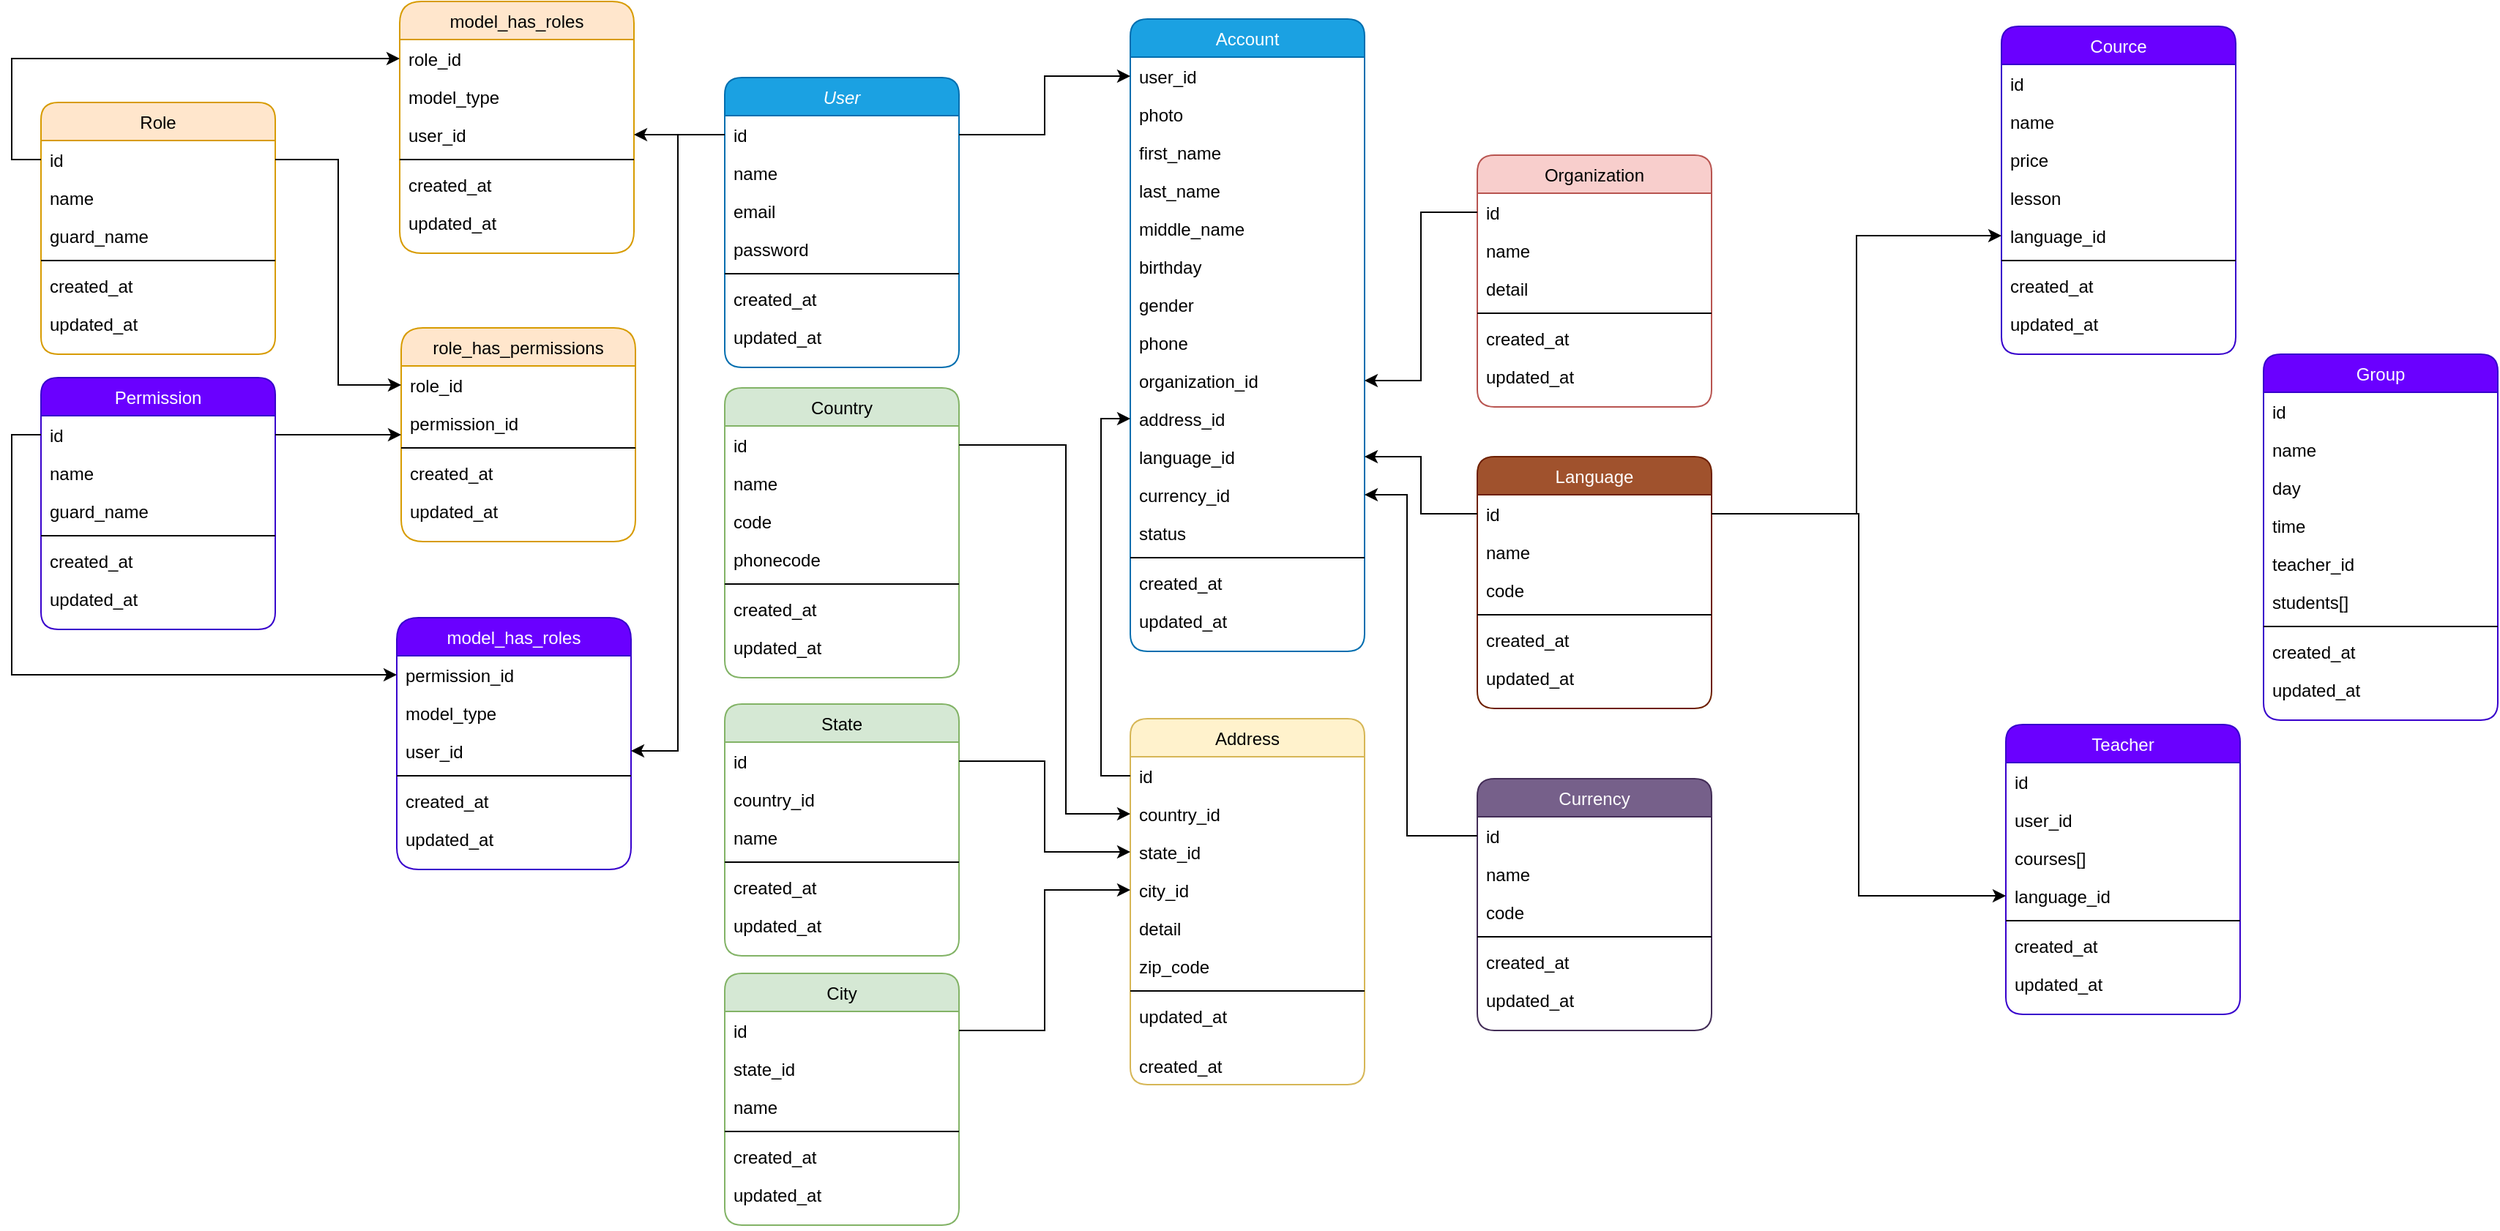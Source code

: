 <mxfile version="24.7.2" type="github">
  <diagram id="C5RBs43oDa-KdzZeNtuy" name="Page-1">
    <mxGraphModel dx="2362" dy="810" grid="0" gridSize="10" guides="1" tooltips="1" connect="1" arrows="1" fold="1" page="0" pageScale="1" pageWidth="827" pageHeight="1169" math="0" shadow="0">
      <root>
        <mxCell id="WIyWlLk6GJQsqaUBKTNV-0" />
        <mxCell id="WIyWlLk6GJQsqaUBKTNV-1" parent="WIyWlLk6GJQsqaUBKTNV-0" />
        <mxCell id="zkfFHV4jXpPFQw0GAbJ--0" value="User" style="swimlane;fontStyle=2;align=center;verticalAlign=top;childLayout=stackLayout;horizontal=1;startSize=26;horizontalStack=0;resizeParent=1;resizeLast=0;collapsible=1;marginBottom=0;rounded=1;shadow=0;strokeWidth=1;fillColor=#1ba1e2;strokeColor=#006EAF;fontColor=#ffffff;" parent="WIyWlLk6GJQsqaUBKTNV-1" vertex="1">
          <mxGeometry x="-58" y="68" width="160" height="198" as="geometry">
            <mxRectangle x="230" y="140" width="160" height="26" as="alternateBounds" />
          </mxGeometry>
        </mxCell>
        <mxCell id="zkfFHV4jXpPFQw0GAbJ--1" value="id" style="text;align=left;verticalAlign=top;spacingLeft=4;spacingRight=4;overflow=hidden;rotatable=0;points=[[0,0.5],[1,0.5]];portConstraint=eastwest;" parent="zkfFHV4jXpPFQw0GAbJ--0" vertex="1">
          <mxGeometry y="26" width="160" height="26" as="geometry" />
        </mxCell>
        <mxCell id="_w4fHkP3av8SXixH83vg-1" value="name" style="text;align=left;verticalAlign=top;spacingLeft=4;spacingRight=4;overflow=hidden;rotatable=0;points=[[0,0.5],[1,0.5]];portConstraint=eastwest;" parent="zkfFHV4jXpPFQw0GAbJ--0" vertex="1">
          <mxGeometry y="52" width="160" height="26" as="geometry" />
        </mxCell>
        <mxCell id="zkfFHV4jXpPFQw0GAbJ--3" value="email" style="text;align=left;verticalAlign=top;spacingLeft=4;spacingRight=4;overflow=hidden;rotatable=0;points=[[0,0.5],[1,0.5]];portConstraint=eastwest;rounded=0;shadow=0;html=0;" parent="zkfFHV4jXpPFQw0GAbJ--0" vertex="1">
          <mxGeometry y="78" width="160" height="26" as="geometry" />
        </mxCell>
        <mxCell id="zkfFHV4jXpPFQw0GAbJ--2" value="password" style="text;align=left;verticalAlign=top;spacingLeft=4;spacingRight=4;overflow=hidden;rotatable=0;points=[[0,0.5],[1,0.5]];portConstraint=eastwest;rounded=0;shadow=0;html=0;" parent="zkfFHV4jXpPFQw0GAbJ--0" vertex="1">
          <mxGeometry y="104" width="160" height="26" as="geometry" />
        </mxCell>
        <mxCell id="zkfFHV4jXpPFQw0GAbJ--4" value="" style="line;html=1;strokeWidth=1;align=left;verticalAlign=middle;spacingTop=-1;spacingLeft=3;spacingRight=3;rotatable=0;labelPosition=right;points=[];portConstraint=eastwest;" parent="zkfFHV4jXpPFQw0GAbJ--0" vertex="1">
          <mxGeometry y="130" width="160" height="8" as="geometry" />
        </mxCell>
        <mxCell id="zkfFHV4jXpPFQw0GAbJ--5" value="created_at" style="text;align=left;verticalAlign=top;spacingLeft=4;spacingRight=4;overflow=hidden;rotatable=0;points=[[0,0.5],[1,0.5]];portConstraint=eastwest;" parent="zkfFHV4jXpPFQw0GAbJ--0" vertex="1">
          <mxGeometry y="138" width="160" height="26" as="geometry" />
        </mxCell>
        <mxCell id="_w4fHkP3av8SXixH83vg-0" value="updated_at" style="text;align=left;verticalAlign=top;spacingLeft=4;spacingRight=4;overflow=hidden;rotatable=0;points=[[0,0.5],[1,0.5]];portConstraint=eastwest;" parent="zkfFHV4jXpPFQw0GAbJ--0" vertex="1">
          <mxGeometry y="164" width="160" height="28" as="geometry" />
        </mxCell>
        <mxCell id="zkfFHV4jXpPFQw0GAbJ--6" value="Account" style="swimlane;fontStyle=0;align=center;verticalAlign=top;childLayout=stackLayout;horizontal=1;startSize=26;horizontalStack=0;resizeParent=1;resizeLast=0;collapsible=1;marginBottom=0;rounded=1;shadow=0;strokeWidth=1;glass=0;swimlaneLine=1;fillColor=#1ba1e2;strokeColor=#006EAF;fontColor=#ffffff;" parent="WIyWlLk6GJQsqaUBKTNV-1" vertex="1">
          <mxGeometry x="219" y="28" width="160" height="432" as="geometry">
            <mxRectangle x="130" y="380" width="160" height="26" as="alternateBounds" />
          </mxGeometry>
        </mxCell>
        <mxCell id="zkfFHV4jXpPFQw0GAbJ--7" value="user_id" style="text;align=left;verticalAlign=top;spacingLeft=4;spacingRight=4;overflow=hidden;rotatable=0;points=[[0,0.5],[1,0.5]];portConstraint=eastwest;" parent="zkfFHV4jXpPFQw0GAbJ--6" vertex="1">
          <mxGeometry y="26" width="160" height="26" as="geometry" />
        </mxCell>
        <mxCell id="_w4fHkP3av8SXixH83vg-8" value="photo" style="text;align=left;verticalAlign=top;spacingLeft=4;spacingRight=4;overflow=hidden;rotatable=0;points=[[0,0.5],[1,0.5]];portConstraint=eastwest;" parent="zkfFHV4jXpPFQw0GAbJ--6" vertex="1">
          <mxGeometry y="52" width="160" height="26" as="geometry" />
        </mxCell>
        <mxCell id="_w4fHkP3av8SXixH83vg-2" value="first_name" style="text;align=left;verticalAlign=top;spacingLeft=4;spacingRight=4;overflow=hidden;rotatable=0;points=[[0,0.5],[1,0.5]];portConstraint=eastwest;" parent="zkfFHV4jXpPFQw0GAbJ--6" vertex="1">
          <mxGeometry y="78" width="160" height="26" as="geometry" />
        </mxCell>
        <mxCell id="_w4fHkP3av8SXixH83vg-3" value="last_name" style="text;align=left;verticalAlign=top;spacingLeft=4;spacingRight=4;overflow=hidden;rotatable=0;points=[[0,0.5],[1,0.5]];portConstraint=eastwest;" parent="zkfFHV4jXpPFQw0GAbJ--6" vertex="1">
          <mxGeometry y="104" width="160" height="26" as="geometry" />
        </mxCell>
        <mxCell id="zkfFHV4jXpPFQw0GAbJ--8" value="middle_name" style="text;align=left;verticalAlign=top;spacingLeft=4;spacingRight=4;overflow=hidden;rotatable=0;points=[[0,0.5],[1,0.5]];portConstraint=eastwest;rounded=0;shadow=0;html=0;" parent="zkfFHV4jXpPFQw0GAbJ--6" vertex="1">
          <mxGeometry y="130" width="160" height="26" as="geometry" />
        </mxCell>
        <mxCell id="_w4fHkP3av8SXixH83vg-6" value="birthday" style="text;align=left;verticalAlign=top;spacingLeft=4;spacingRight=4;overflow=hidden;rotatable=0;points=[[0,0.5],[1,0.5]];portConstraint=eastwest;" parent="zkfFHV4jXpPFQw0GAbJ--6" vertex="1">
          <mxGeometry y="156" width="160" height="26" as="geometry" />
        </mxCell>
        <mxCell id="zkfFHV4jXpPFQw0GAbJ--11" value="gender" style="text;align=left;verticalAlign=top;spacingLeft=4;spacingRight=4;overflow=hidden;rotatable=0;points=[[0,0.5],[1,0.5]];portConstraint=eastwest;" parent="zkfFHV4jXpPFQw0GAbJ--6" vertex="1">
          <mxGeometry y="182" width="160" height="26" as="geometry" />
        </mxCell>
        <mxCell id="_w4fHkP3av8SXixH83vg-7" value="phone" style="text;align=left;verticalAlign=top;spacingLeft=4;spacingRight=4;overflow=hidden;rotatable=0;points=[[0,0.5],[1,0.5]];portConstraint=eastwest;" parent="zkfFHV4jXpPFQw0GAbJ--6" vertex="1">
          <mxGeometry y="208" width="160" height="26" as="geometry" />
        </mxCell>
        <mxCell id="_w4fHkP3av8SXixH83vg-12" value="organization_id" style="text;align=left;verticalAlign=top;spacingLeft=4;spacingRight=4;overflow=hidden;rotatable=0;points=[[0,0.5],[1,0.5]];portConstraint=eastwest;" parent="zkfFHV4jXpPFQw0GAbJ--6" vertex="1">
          <mxGeometry y="234" width="160" height="26" as="geometry" />
        </mxCell>
        <mxCell id="_w4fHkP3av8SXixH83vg-15" value="address_id" style="text;align=left;verticalAlign=top;spacingLeft=4;spacingRight=4;overflow=hidden;rotatable=0;points=[[0,0.5],[1,0.5]];portConstraint=eastwest;" parent="zkfFHV4jXpPFQw0GAbJ--6" vertex="1">
          <mxGeometry y="260" width="160" height="26" as="geometry" />
        </mxCell>
        <mxCell id="_w4fHkP3av8SXixH83vg-102" value="language_id" style="text;align=left;verticalAlign=top;spacingLeft=4;spacingRight=4;overflow=hidden;rotatable=0;points=[[0,0.5],[1,0.5]];portConstraint=eastwest;" parent="zkfFHV4jXpPFQw0GAbJ--6" vertex="1">
          <mxGeometry y="286" width="160" height="26" as="geometry" />
        </mxCell>
        <mxCell id="_w4fHkP3av8SXixH83vg-103" value="currency_id" style="text;align=left;verticalAlign=top;spacingLeft=4;spacingRight=4;overflow=hidden;rotatable=0;points=[[0,0.5],[1,0.5]];portConstraint=eastwest;" parent="zkfFHV4jXpPFQw0GAbJ--6" vertex="1">
          <mxGeometry y="312" width="160" height="26" as="geometry" />
        </mxCell>
        <mxCell id="_w4fHkP3av8SXixH83vg-114" value="status" style="text;align=left;verticalAlign=top;spacingLeft=4;spacingRight=4;overflow=hidden;rotatable=0;points=[[0,0.5],[1,0.5]];portConstraint=eastwest;" parent="zkfFHV4jXpPFQw0GAbJ--6" vertex="1">
          <mxGeometry y="338" width="160" height="26" as="geometry" />
        </mxCell>
        <mxCell id="zkfFHV4jXpPFQw0GAbJ--9" value="" style="line;html=1;strokeWidth=1;align=left;verticalAlign=middle;spacingTop=-1;spacingLeft=3;spacingRight=3;rotatable=0;labelPosition=right;points=[];portConstraint=eastwest;" parent="zkfFHV4jXpPFQw0GAbJ--6" vertex="1">
          <mxGeometry y="364" width="160" height="8" as="geometry" />
        </mxCell>
        <mxCell id="_w4fHkP3av8SXixH83vg-4" value="created_at" style="text;align=left;verticalAlign=top;spacingLeft=4;spacingRight=4;overflow=hidden;rotatable=0;points=[[0,0.5],[1,0.5]];portConstraint=eastwest;" parent="zkfFHV4jXpPFQw0GAbJ--6" vertex="1">
          <mxGeometry y="372" width="160" height="26" as="geometry" />
        </mxCell>
        <mxCell id="_w4fHkP3av8SXixH83vg-5" value="updated_at" style="text;align=left;verticalAlign=top;spacingLeft=4;spacingRight=4;overflow=hidden;rotatable=0;points=[[0,0.5],[1,0.5]];portConstraint=eastwest;" parent="zkfFHV4jXpPFQw0GAbJ--6" vertex="1">
          <mxGeometry y="398" width="160" height="34" as="geometry" />
        </mxCell>
        <mxCell id="zkfFHV4jXpPFQw0GAbJ--13" value="Organization" style="swimlane;fontStyle=0;align=center;verticalAlign=top;childLayout=stackLayout;horizontal=1;startSize=26;horizontalStack=0;resizeParent=1;resizeLast=0;collapsible=1;marginBottom=0;rounded=1;shadow=0;strokeWidth=1;fillColor=#f8cecc;strokeColor=#b85450;" parent="WIyWlLk6GJQsqaUBKTNV-1" vertex="1">
          <mxGeometry x="456" y="121" width="160" height="172" as="geometry">
            <mxRectangle x="340" y="380" width="170" height="26" as="alternateBounds" />
          </mxGeometry>
        </mxCell>
        <mxCell id="zkfFHV4jXpPFQw0GAbJ--14" value="id" style="text;align=left;verticalAlign=top;spacingLeft=4;spacingRight=4;overflow=hidden;rotatable=0;points=[[0,0.5],[1,0.5]];portConstraint=eastwest;" parent="zkfFHV4jXpPFQw0GAbJ--13" vertex="1">
          <mxGeometry y="26" width="160" height="26" as="geometry" />
        </mxCell>
        <mxCell id="_w4fHkP3av8SXixH83vg-11" value="name" style="text;align=left;verticalAlign=top;spacingLeft=4;spacingRight=4;overflow=hidden;rotatable=0;points=[[0,0.5],[1,0.5]];portConstraint=eastwest;" parent="zkfFHV4jXpPFQw0GAbJ--13" vertex="1">
          <mxGeometry y="52" width="160" height="26" as="geometry" />
        </mxCell>
        <mxCell id="_w4fHkP3av8SXixH83vg-14" value="detail" style="text;align=left;verticalAlign=top;spacingLeft=4;spacingRight=4;overflow=hidden;rotatable=0;points=[[0,0.5],[1,0.5]];portConstraint=eastwest;" parent="zkfFHV4jXpPFQw0GAbJ--13" vertex="1">
          <mxGeometry y="78" width="160" height="26" as="geometry" />
        </mxCell>
        <mxCell id="zkfFHV4jXpPFQw0GAbJ--15" value="" style="line;html=1;strokeWidth=1;align=left;verticalAlign=middle;spacingTop=-1;spacingLeft=3;spacingRight=3;rotatable=0;labelPosition=right;points=[];portConstraint=eastwest;" parent="zkfFHV4jXpPFQw0GAbJ--13" vertex="1">
          <mxGeometry y="104" width="160" height="8" as="geometry" />
        </mxCell>
        <mxCell id="_w4fHkP3av8SXixH83vg-10" value="created_at" style="text;align=left;verticalAlign=top;spacingLeft=4;spacingRight=4;overflow=hidden;rotatable=0;points=[[0,0.5],[1,0.5]];portConstraint=eastwest;" parent="zkfFHV4jXpPFQw0GAbJ--13" vertex="1">
          <mxGeometry y="112" width="160" height="26" as="geometry" />
        </mxCell>
        <mxCell id="_w4fHkP3av8SXixH83vg-9" value="updated_at" style="text;align=left;verticalAlign=top;spacingLeft=4;spacingRight=4;overflow=hidden;rotatable=0;points=[[0,0.5],[1,0.5]];portConstraint=eastwest;" parent="zkfFHV4jXpPFQw0GAbJ--13" vertex="1">
          <mxGeometry y="138" width="160" height="34" as="geometry" />
        </mxCell>
        <mxCell id="zkfFHV4jXpPFQw0GAbJ--17" value="Address" style="swimlane;fontStyle=0;align=center;verticalAlign=top;childLayout=stackLayout;horizontal=1;startSize=26;horizontalStack=0;resizeParent=1;resizeLast=0;collapsible=1;marginBottom=0;rounded=1;shadow=0;strokeWidth=1;fillColor=#fff2cc;strokeColor=#d6b656;gradientColor=none;swimlaneFillColor=none;" parent="WIyWlLk6GJQsqaUBKTNV-1" vertex="1">
          <mxGeometry x="219" y="506" width="160" height="250" as="geometry">
            <mxRectangle x="550" y="140" width="160" height="26" as="alternateBounds" />
          </mxGeometry>
        </mxCell>
        <mxCell id="zkfFHV4jXpPFQw0GAbJ--22" value="id" style="text;align=left;verticalAlign=top;spacingLeft=4;spacingRight=4;overflow=hidden;rotatable=0;points=[[0,0.5],[1,0.5]];portConstraint=eastwest;rounded=0;shadow=0;html=0;" parent="zkfFHV4jXpPFQw0GAbJ--17" vertex="1">
          <mxGeometry y="26" width="160" height="26" as="geometry" />
        </mxCell>
        <mxCell id="zkfFHV4jXpPFQw0GAbJ--20" value="country_id" style="text;align=left;verticalAlign=top;spacingLeft=4;spacingRight=4;overflow=hidden;rotatable=0;points=[[0,0.5],[1,0.5]];portConstraint=eastwest;rounded=0;shadow=0;html=0;" parent="zkfFHV4jXpPFQw0GAbJ--17" vertex="1">
          <mxGeometry y="52" width="160" height="26" as="geometry" />
        </mxCell>
        <mxCell id="zkfFHV4jXpPFQw0GAbJ--18" value="state_id" style="text;align=left;verticalAlign=top;spacingLeft=4;spacingRight=4;overflow=hidden;rotatable=0;points=[[0,0.5],[1,0.5]];portConstraint=eastwest;" parent="zkfFHV4jXpPFQw0GAbJ--17" vertex="1">
          <mxGeometry y="78" width="160" height="26" as="geometry" />
        </mxCell>
        <mxCell id="zkfFHV4jXpPFQw0GAbJ--19" value="city_id" style="text;align=left;verticalAlign=top;spacingLeft=4;spacingRight=4;overflow=hidden;rotatable=0;points=[[0,0.5],[1,0.5]];portConstraint=eastwest;rounded=0;shadow=0;html=0;" parent="zkfFHV4jXpPFQw0GAbJ--17" vertex="1">
          <mxGeometry y="104" width="160" height="26" as="geometry" />
        </mxCell>
        <mxCell id="zkfFHV4jXpPFQw0GAbJ--21" value="detail" style="text;align=left;verticalAlign=top;spacingLeft=4;spacingRight=4;overflow=hidden;rotatable=0;points=[[0,0.5],[1,0.5]];portConstraint=eastwest;rounded=0;shadow=0;html=0;" parent="zkfFHV4jXpPFQw0GAbJ--17" vertex="1">
          <mxGeometry y="130" width="160" height="26" as="geometry" />
        </mxCell>
        <mxCell id="_w4fHkP3av8SXixH83vg-94" value="zip_code" style="text;align=left;verticalAlign=top;spacingLeft=4;spacingRight=4;overflow=hidden;rotatable=0;points=[[0,0.5],[1,0.5]];portConstraint=eastwest;rounded=0;shadow=0;html=0;" parent="zkfFHV4jXpPFQw0GAbJ--17" vertex="1">
          <mxGeometry y="156" width="160" height="26" as="geometry" />
        </mxCell>
        <mxCell id="zkfFHV4jXpPFQw0GAbJ--23" value="" style="line;html=1;strokeWidth=1;align=left;verticalAlign=middle;spacingTop=-1;spacingLeft=3;spacingRight=3;rotatable=0;labelPosition=right;points=[];portConstraint=eastwest;" parent="zkfFHV4jXpPFQw0GAbJ--17" vertex="1">
          <mxGeometry y="182" width="160" height="8" as="geometry" />
        </mxCell>
        <mxCell id="_w4fHkP3av8SXixH83vg-43" value="updated_at" style="text;align=left;verticalAlign=top;spacingLeft=4;spacingRight=4;overflow=hidden;rotatable=0;points=[[0,0.5],[1,0.5]];portConstraint=eastwest;" parent="zkfFHV4jXpPFQw0GAbJ--17" vertex="1">
          <mxGeometry y="190" width="160" height="34" as="geometry" />
        </mxCell>
        <mxCell id="_w4fHkP3av8SXixH83vg-44" value="created_at" style="text;align=left;verticalAlign=top;spacingLeft=4;spacingRight=4;overflow=hidden;rotatable=0;points=[[0,0.5],[1,0.5]];portConstraint=eastwest;" parent="zkfFHV4jXpPFQw0GAbJ--17" vertex="1">
          <mxGeometry y="224" width="160" height="26" as="geometry" />
        </mxCell>
        <mxCell id="_w4fHkP3av8SXixH83vg-16" style="edgeStyle=orthogonalEdgeStyle;rounded=0;orthogonalLoop=1;jettySize=auto;html=1;exitX=1;exitY=0.5;exitDx=0;exitDy=0;entryX=0;entryY=0.5;entryDx=0;entryDy=0;" parent="WIyWlLk6GJQsqaUBKTNV-1" source="zkfFHV4jXpPFQw0GAbJ--1" target="zkfFHV4jXpPFQw0GAbJ--7" edge="1">
          <mxGeometry relative="1" as="geometry" />
        </mxCell>
        <mxCell id="_w4fHkP3av8SXixH83vg-17" value="Country" style="swimlane;fontStyle=0;align=center;verticalAlign=top;childLayout=stackLayout;horizontal=1;startSize=26;horizontalStack=0;resizeParent=1;resizeLast=0;collapsible=1;marginBottom=0;rounded=1;shadow=0;strokeWidth=1;fillColor=#d5e8d4;strokeColor=#82b366;" parent="WIyWlLk6GJQsqaUBKTNV-1" vertex="1">
          <mxGeometry x="-58" y="280" width="160" height="198" as="geometry">
            <mxRectangle x="550" y="140" width="160" height="26" as="alternateBounds" />
          </mxGeometry>
        </mxCell>
        <mxCell id="_w4fHkP3av8SXixH83vg-18" value="id" style="text;align=left;verticalAlign=top;spacingLeft=4;spacingRight=4;overflow=hidden;rotatable=0;points=[[0,0.5],[1,0.5]];portConstraint=eastwest;rounded=0;shadow=0;html=0;" parent="_w4fHkP3av8SXixH83vg-17" vertex="1">
          <mxGeometry y="26" width="160" height="26" as="geometry" />
        </mxCell>
        <mxCell id="_w4fHkP3av8SXixH83vg-19" value="name" style="text;align=left;verticalAlign=top;spacingLeft=4;spacingRight=4;overflow=hidden;rotatable=0;points=[[0,0.5],[1,0.5]];portConstraint=eastwest;rounded=0;shadow=0;html=0;" parent="_w4fHkP3av8SXixH83vg-17" vertex="1">
          <mxGeometry y="52" width="160" height="26" as="geometry" />
        </mxCell>
        <mxCell id="_w4fHkP3av8SXixH83vg-20" value="code" style="text;align=left;verticalAlign=top;spacingLeft=4;spacingRight=4;overflow=hidden;rotatable=0;points=[[0,0.5],[1,0.5]];portConstraint=eastwest;" parent="_w4fHkP3av8SXixH83vg-17" vertex="1">
          <mxGeometry y="78" width="160" height="26" as="geometry" />
        </mxCell>
        <mxCell id="_w4fHkP3av8SXixH83vg-21" value="phonecode" style="text;align=left;verticalAlign=top;spacingLeft=4;spacingRight=4;overflow=hidden;rotatable=0;points=[[0,0.5],[1,0.5]];portConstraint=eastwest;rounded=0;shadow=0;html=0;" parent="_w4fHkP3av8SXixH83vg-17" vertex="1">
          <mxGeometry y="104" width="160" height="26" as="geometry" />
        </mxCell>
        <mxCell id="_w4fHkP3av8SXixH83vg-23" value="" style="line;html=1;strokeWidth=1;align=left;verticalAlign=middle;spacingTop=-1;spacingLeft=3;spacingRight=3;rotatable=0;labelPosition=right;points=[];portConstraint=eastwest;" parent="_w4fHkP3av8SXixH83vg-17" vertex="1">
          <mxGeometry y="130" width="160" height="8" as="geometry" />
        </mxCell>
        <mxCell id="_w4fHkP3av8SXixH83vg-26" value="created_at" style="text;align=left;verticalAlign=top;spacingLeft=4;spacingRight=4;overflow=hidden;rotatable=0;points=[[0,0.5],[1,0.5]];portConstraint=eastwest;" parent="_w4fHkP3av8SXixH83vg-17" vertex="1">
          <mxGeometry y="138" width="160" height="26" as="geometry" />
        </mxCell>
        <mxCell id="_w4fHkP3av8SXixH83vg-27" value="updated_at" style="text;align=left;verticalAlign=top;spacingLeft=4;spacingRight=4;overflow=hidden;rotatable=0;points=[[0,0.5],[1,0.5]];portConstraint=eastwest;" parent="_w4fHkP3av8SXixH83vg-17" vertex="1">
          <mxGeometry y="164" width="160" height="34" as="geometry" />
        </mxCell>
        <mxCell id="_w4fHkP3av8SXixH83vg-28" value="State" style="swimlane;fontStyle=0;align=center;verticalAlign=top;childLayout=stackLayout;horizontal=1;startSize=26;horizontalStack=0;resizeParent=1;resizeLast=0;collapsible=1;marginBottom=0;rounded=1;shadow=0;strokeWidth=1;fillColor=#d5e8d4;strokeColor=#82b366;" parent="WIyWlLk6GJQsqaUBKTNV-1" vertex="1">
          <mxGeometry x="-58" y="496" width="160" height="172" as="geometry">
            <mxRectangle x="550" y="140" width="160" height="26" as="alternateBounds" />
          </mxGeometry>
        </mxCell>
        <mxCell id="_w4fHkP3av8SXixH83vg-29" value="id" style="text;align=left;verticalAlign=top;spacingLeft=4;spacingRight=4;overflow=hidden;rotatable=0;points=[[0,0.5],[1,0.5]];portConstraint=eastwest;rounded=0;shadow=0;html=0;" parent="_w4fHkP3av8SXixH83vg-28" vertex="1">
          <mxGeometry y="26" width="160" height="26" as="geometry" />
        </mxCell>
        <mxCell id="_w4fHkP3av8SXixH83vg-30" value="country_id" style="text;align=left;verticalAlign=top;spacingLeft=4;spacingRight=4;overflow=hidden;rotatable=0;points=[[0,0.5],[1,0.5]];portConstraint=eastwest;rounded=0;shadow=0;html=0;" parent="_w4fHkP3av8SXixH83vg-28" vertex="1">
          <mxGeometry y="52" width="160" height="26" as="geometry" />
        </mxCell>
        <mxCell id="_w4fHkP3av8SXixH83vg-31" value="name" style="text;align=left;verticalAlign=top;spacingLeft=4;spacingRight=4;overflow=hidden;rotatable=0;points=[[0,0.5],[1,0.5]];portConstraint=eastwest;" parent="_w4fHkP3av8SXixH83vg-28" vertex="1">
          <mxGeometry y="78" width="160" height="26" as="geometry" />
        </mxCell>
        <mxCell id="_w4fHkP3av8SXixH83vg-33" value="" style="line;html=1;strokeWidth=1;align=left;verticalAlign=middle;spacingTop=-1;spacingLeft=3;spacingRight=3;rotatable=0;labelPosition=right;points=[];portConstraint=eastwest;" parent="_w4fHkP3av8SXixH83vg-28" vertex="1">
          <mxGeometry y="104" width="160" height="8" as="geometry" />
        </mxCell>
        <mxCell id="_w4fHkP3av8SXixH83vg-34" value="created_at" style="text;align=left;verticalAlign=top;spacingLeft=4;spacingRight=4;overflow=hidden;rotatable=0;points=[[0,0.5],[1,0.5]];portConstraint=eastwest;" parent="_w4fHkP3av8SXixH83vg-28" vertex="1">
          <mxGeometry y="112" width="160" height="26" as="geometry" />
        </mxCell>
        <mxCell id="_w4fHkP3av8SXixH83vg-35" value="updated_at" style="text;align=left;verticalAlign=top;spacingLeft=4;spacingRight=4;overflow=hidden;rotatable=0;points=[[0,0.5],[1,0.5]];portConstraint=eastwest;" parent="_w4fHkP3av8SXixH83vg-28" vertex="1">
          <mxGeometry y="138" width="160" height="34" as="geometry" />
        </mxCell>
        <mxCell id="_w4fHkP3av8SXixH83vg-36" value="City" style="swimlane;fontStyle=0;align=center;verticalAlign=top;childLayout=stackLayout;horizontal=1;startSize=26;horizontalStack=0;resizeParent=1;resizeLast=0;collapsible=1;marginBottom=0;rounded=1;shadow=0;strokeWidth=1;fillColor=#d5e8d4;strokeColor=#82b366;" parent="WIyWlLk6GJQsqaUBKTNV-1" vertex="1">
          <mxGeometry x="-58" y="680" width="160" height="172" as="geometry">
            <mxRectangle x="550" y="140" width="160" height="26" as="alternateBounds" />
          </mxGeometry>
        </mxCell>
        <mxCell id="_w4fHkP3av8SXixH83vg-37" value="id" style="text;align=left;verticalAlign=top;spacingLeft=4;spacingRight=4;overflow=hidden;rotatable=0;points=[[0,0.5],[1,0.5]];portConstraint=eastwest;rounded=0;shadow=0;html=0;" parent="_w4fHkP3av8SXixH83vg-36" vertex="1">
          <mxGeometry y="26" width="160" height="26" as="geometry" />
        </mxCell>
        <mxCell id="_w4fHkP3av8SXixH83vg-38" value="state_id" style="text;align=left;verticalAlign=top;spacingLeft=4;spacingRight=4;overflow=hidden;rotatable=0;points=[[0,0.5],[1,0.5]];portConstraint=eastwest;rounded=0;shadow=0;html=0;" parent="_w4fHkP3av8SXixH83vg-36" vertex="1">
          <mxGeometry y="52" width="160" height="26" as="geometry" />
        </mxCell>
        <mxCell id="_w4fHkP3av8SXixH83vg-39" value="name" style="text;align=left;verticalAlign=top;spacingLeft=4;spacingRight=4;overflow=hidden;rotatable=0;points=[[0,0.5],[1,0.5]];portConstraint=eastwest;" parent="_w4fHkP3av8SXixH83vg-36" vertex="1">
          <mxGeometry y="78" width="160" height="26" as="geometry" />
        </mxCell>
        <mxCell id="_w4fHkP3av8SXixH83vg-40" value="" style="line;html=1;strokeWidth=1;align=left;verticalAlign=middle;spacingTop=-1;spacingLeft=3;spacingRight=3;rotatable=0;labelPosition=right;points=[];portConstraint=eastwest;" parent="_w4fHkP3av8SXixH83vg-36" vertex="1">
          <mxGeometry y="104" width="160" height="8" as="geometry" />
        </mxCell>
        <mxCell id="_w4fHkP3av8SXixH83vg-41" value="created_at" style="text;align=left;verticalAlign=top;spacingLeft=4;spacingRight=4;overflow=hidden;rotatable=0;points=[[0,0.5],[1,0.5]];portConstraint=eastwest;" parent="_w4fHkP3av8SXixH83vg-36" vertex="1">
          <mxGeometry y="112" width="160" height="26" as="geometry" />
        </mxCell>
        <mxCell id="_w4fHkP3av8SXixH83vg-42" value="updated_at" style="text;align=left;verticalAlign=top;spacingLeft=4;spacingRight=4;overflow=hidden;rotatable=0;points=[[0,0.5],[1,0.5]];portConstraint=eastwest;" parent="_w4fHkP3av8SXixH83vg-36" vertex="1">
          <mxGeometry y="138" width="160" height="34" as="geometry" />
        </mxCell>
        <mxCell id="_w4fHkP3av8SXixH83vg-45" style="edgeStyle=orthogonalEdgeStyle;rounded=0;orthogonalLoop=1;jettySize=auto;html=1;exitX=0;exitY=0.5;exitDx=0;exitDy=0;entryX=0;entryY=0.5;entryDx=0;entryDy=0;" parent="WIyWlLk6GJQsqaUBKTNV-1" source="zkfFHV4jXpPFQw0GAbJ--22" target="_w4fHkP3av8SXixH83vg-15" edge="1">
          <mxGeometry relative="1" as="geometry" />
        </mxCell>
        <mxCell id="_w4fHkP3av8SXixH83vg-47" style="edgeStyle=orthogonalEdgeStyle;rounded=0;orthogonalLoop=1;jettySize=auto;html=1;exitX=1;exitY=0.5;exitDx=0;exitDy=0;entryX=0;entryY=0.5;entryDx=0;entryDy=0;" parent="WIyWlLk6GJQsqaUBKTNV-1" source="_w4fHkP3av8SXixH83vg-18" target="zkfFHV4jXpPFQw0GAbJ--20" edge="1">
          <mxGeometry relative="1" as="geometry">
            <Array as="points">
              <mxPoint x="175" y="319" />
              <mxPoint x="175" y="571" />
            </Array>
          </mxGeometry>
        </mxCell>
        <mxCell id="_w4fHkP3av8SXixH83vg-48" style="edgeStyle=orthogonalEdgeStyle;rounded=0;orthogonalLoop=1;jettySize=auto;html=1;exitX=1;exitY=0.5;exitDx=0;exitDy=0;entryX=0;entryY=0.5;entryDx=0;entryDy=0;" parent="WIyWlLk6GJQsqaUBKTNV-1" source="_w4fHkP3av8SXixH83vg-29" target="zkfFHV4jXpPFQw0GAbJ--18" edge="1">
          <mxGeometry relative="1" as="geometry" />
        </mxCell>
        <mxCell id="_w4fHkP3av8SXixH83vg-49" style="edgeStyle=orthogonalEdgeStyle;rounded=0;orthogonalLoop=1;jettySize=auto;html=1;exitX=1;exitY=0.5;exitDx=0;exitDy=0;entryX=0;entryY=0.5;entryDx=0;entryDy=0;" parent="WIyWlLk6GJQsqaUBKTNV-1" source="_w4fHkP3av8SXixH83vg-37" target="zkfFHV4jXpPFQw0GAbJ--19" edge="1">
          <mxGeometry relative="1" as="geometry" />
        </mxCell>
        <mxCell id="_w4fHkP3av8SXixH83vg-50" value="Role" style="swimlane;fontStyle=0;align=center;verticalAlign=top;childLayout=stackLayout;horizontal=1;startSize=26;horizontalStack=0;resizeParent=1;resizeLast=0;collapsible=1;marginBottom=0;rounded=1;shadow=0;strokeWidth=1;fillColor=#ffe6cc;strokeColor=#d79b00;" parent="WIyWlLk6GJQsqaUBKTNV-1" vertex="1">
          <mxGeometry x="-525" y="85" width="160" height="172" as="geometry">
            <mxRectangle x="340" y="380" width="170" height="26" as="alternateBounds" />
          </mxGeometry>
        </mxCell>
        <mxCell id="_w4fHkP3av8SXixH83vg-51" value="id" style="text;align=left;verticalAlign=top;spacingLeft=4;spacingRight=4;overflow=hidden;rotatable=0;points=[[0,0.5],[1,0.5]];portConstraint=eastwest;" parent="_w4fHkP3av8SXixH83vg-50" vertex="1">
          <mxGeometry y="26" width="160" height="26" as="geometry" />
        </mxCell>
        <mxCell id="_w4fHkP3av8SXixH83vg-52" value="name" style="text;align=left;verticalAlign=top;spacingLeft=4;spacingRight=4;overflow=hidden;rotatable=0;points=[[0,0.5],[1,0.5]];portConstraint=eastwest;" parent="_w4fHkP3av8SXixH83vg-50" vertex="1">
          <mxGeometry y="52" width="160" height="26" as="geometry" />
        </mxCell>
        <mxCell id="_w4fHkP3av8SXixH83vg-57" value="guard_name" style="text;align=left;verticalAlign=top;spacingLeft=4;spacingRight=4;overflow=hidden;rotatable=0;points=[[0,0.5],[1,0.5]];portConstraint=eastwest;" parent="_w4fHkP3av8SXixH83vg-50" vertex="1">
          <mxGeometry y="78" width="160" height="26" as="geometry" />
        </mxCell>
        <mxCell id="_w4fHkP3av8SXixH83vg-54" value="" style="line;html=1;strokeWidth=1;align=left;verticalAlign=middle;spacingTop=-1;spacingLeft=3;spacingRight=3;rotatable=0;labelPosition=right;points=[];portConstraint=eastwest;" parent="_w4fHkP3av8SXixH83vg-50" vertex="1">
          <mxGeometry y="104" width="160" height="8" as="geometry" />
        </mxCell>
        <mxCell id="_w4fHkP3av8SXixH83vg-55" value="created_at" style="text;align=left;verticalAlign=top;spacingLeft=4;spacingRight=4;overflow=hidden;rotatable=0;points=[[0,0.5],[1,0.5]];portConstraint=eastwest;" parent="_w4fHkP3av8SXixH83vg-50" vertex="1">
          <mxGeometry y="112" width="160" height="26" as="geometry" />
        </mxCell>
        <mxCell id="_w4fHkP3av8SXixH83vg-56" value="updated_at" style="text;align=left;verticalAlign=top;spacingLeft=4;spacingRight=4;overflow=hidden;rotatable=0;points=[[0,0.5],[1,0.5]];portConstraint=eastwest;" parent="_w4fHkP3av8SXixH83vg-50" vertex="1">
          <mxGeometry y="138" width="160" height="34" as="geometry" />
        </mxCell>
        <mxCell id="_w4fHkP3av8SXixH83vg-80" style="edgeStyle=orthogonalEdgeStyle;rounded=0;orthogonalLoop=1;jettySize=auto;html=1;exitX=1;exitY=0.5;exitDx=0;exitDy=0;" parent="_w4fHkP3av8SXixH83vg-50" source="_w4fHkP3av8SXixH83vg-51" target="_w4fHkP3av8SXixH83vg-51" edge="1">
          <mxGeometry relative="1" as="geometry" />
        </mxCell>
        <mxCell id="_w4fHkP3av8SXixH83vg-58" value="Permission" style="swimlane;fontStyle=0;align=center;verticalAlign=top;childLayout=stackLayout;horizontal=1;startSize=26;horizontalStack=0;resizeParent=1;resizeLast=0;collapsible=1;marginBottom=0;rounded=1;shadow=0;strokeWidth=1;fillColor=#6a00ff;strokeColor=#3700CC;fontColor=#ffffff;" parent="WIyWlLk6GJQsqaUBKTNV-1" vertex="1">
          <mxGeometry x="-525" y="273" width="160" height="172" as="geometry">
            <mxRectangle x="340" y="380" width="170" height="26" as="alternateBounds" />
          </mxGeometry>
        </mxCell>
        <mxCell id="_w4fHkP3av8SXixH83vg-59" value="id" style="text;align=left;verticalAlign=top;spacingLeft=4;spacingRight=4;overflow=hidden;rotatable=0;points=[[0,0.5],[1,0.5]];portConstraint=eastwest;" parent="_w4fHkP3av8SXixH83vg-58" vertex="1">
          <mxGeometry y="26" width="160" height="26" as="geometry" />
        </mxCell>
        <mxCell id="_w4fHkP3av8SXixH83vg-60" value="name" style="text;align=left;verticalAlign=top;spacingLeft=4;spacingRight=4;overflow=hidden;rotatable=0;points=[[0,0.5],[1,0.5]];portConstraint=eastwest;" parent="_w4fHkP3av8SXixH83vg-58" vertex="1">
          <mxGeometry y="52" width="160" height="26" as="geometry" />
        </mxCell>
        <mxCell id="_w4fHkP3av8SXixH83vg-61" value="guard_name" style="text;align=left;verticalAlign=top;spacingLeft=4;spacingRight=4;overflow=hidden;rotatable=0;points=[[0,0.5],[1,0.5]];portConstraint=eastwest;" parent="_w4fHkP3av8SXixH83vg-58" vertex="1">
          <mxGeometry y="78" width="160" height="26" as="geometry" />
        </mxCell>
        <mxCell id="_w4fHkP3av8SXixH83vg-62" value="" style="line;html=1;strokeWidth=1;align=left;verticalAlign=middle;spacingTop=-1;spacingLeft=3;spacingRight=3;rotatable=0;labelPosition=right;points=[];portConstraint=eastwest;" parent="_w4fHkP3av8SXixH83vg-58" vertex="1">
          <mxGeometry y="104" width="160" height="8" as="geometry" />
        </mxCell>
        <mxCell id="_w4fHkP3av8SXixH83vg-63" value="created_at" style="text;align=left;verticalAlign=top;spacingLeft=4;spacingRight=4;overflow=hidden;rotatable=0;points=[[0,0.5],[1,0.5]];portConstraint=eastwest;" parent="_w4fHkP3av8SXixH83vg-58" vertex="1">
          <mxGeometry y="112" width="160" height="26" as="geometry" />
        </mxCell>
        <mxCell id="_w4fHkP3av8SXixH83vg-64" value="updated_at" style="text;align=left;verticalAlign=top;spacingLeft=4;spacingRight=4;overflow=hidden;rotatable=0;points=[[0,0.5],[1,0.5]];portConstraint=eastwest;" parent="_w4fHkP3av8SXixH83vg-58" vertex="1">
          <mxGeometry y="138" width="160" height="34" as="geometry" />
        </mxCell>
        <mxCell id="_w4fHkP3av8SXixH83vg-65" value="role_has_permissions" style="swimlane;fontStyle=0;align=center;verticalAlign=top;childLayout=stackLayout;horizontal=1;startSize=26;horizontalStack=0;resizeParent=1;resizeLast=0;collapsible=1;marginBottom=0;rounded=1;shadow=0;strokeWidth=1;arcSize=19;fillColor=#ffe6cc;strokeColor=#d79b00;" parent="WIyWlLk6GJQsqaUBKTNV-1" vertex="1">
          <mxGeometry x="-279" y="239" width="160" height="146" as="geometry">
            <mxRectangle x="340" y="380" width="170" height="26" as="alternateBounds" />
          </mxGeometry>
        </mxCell>
        <mxCell id="_w4fHkP3av8SXixH83vg-66" value="role_id" style="text;align=left;verticalAlign=top;spacingLeft=4;spacingRight=4;overflow=hidden;rotatable=0;points=[[0,0.5],[1,0.5]];portConstraint=eastwest;" parent="_w4fHkP3av8SXixH83vg-65" vertex="1">
          <mxGeometry y="26" width="160" height="26" as="geometry" />
        </mxCell>
        <mxCell id="_w4fHkP3av8SXixH83vg-67" value="permission_id" style="text;align=left;verticalAlign=top;spacingLeft=4;spacingRight=4;overflow=hidden;rotatable=0;points=[[0,0.5],[1,0.5]];portConstraint=eastwest;" parent="_w4fHkP3av8SXixH83vg-65" vertex="1">
          <mxGeometry y="52" width="160" height="26" as="geometry" />
        </mxCell>
        <mxCell id="_w4fHkP3av8SXixH83vg-69" value="" style="line;html=1;strokeWidth=1;align=left;verticalAlign=middle;spacingTop=-1;spacingLeft=3;spacingRight=3;rotatable=0;labelPosition=right;points=[];portConstraint=eastwest;" parent="_w4fHkP3av8SXixH83vg-65" vertex="1">
          <mxGeometry y="78" width="160" height="8" as="geometry" />
        </mxCell>
        <mxCell id="_w4fHkP3av8SXixH83vg-70" value="created_at" style="text;align=left;verticalAlign=top;spacingLeft=4;spacingRight=4;overflow=hidden;rotatable=0;points=[[0,0.5],[1,0.5]];portConstraint=eastwest;" parent="_w4fHkP3av8SXixH83vg-65" vertex="1">
          <mxGeometry y="86" width="160" height="26" as="geometry" />
        </mxCell>
        <mxCell id="_w4fHkP3av8SXixH83vg-71" value="updated_at" style="text;align=left;verticalAlign=top;spacingLeft=4;spacingRight=4;overflow=hidden;rotatable=0;points=[[0,0.5],[1,0.5]];portConstraint=eastwest;" parent="_w4fHkP3av8SXixH83vg-65" vertex="1">
          <mxGeometry y="112" width="160" height="34" as="geometry" />
        </mxCell>
        <mxCell id="_w4fHkP3av8SXixH83vg-72" style="edgeStyle=orthogonalEdgeStyle;rounded=0;orthogonalLoop=1;jettySize=auto;html=1;exitX=1;exitY=0.5;exitDx=0;exitDy=0;entryX=0;entryY=0.5;entryDx=0;entryDy=0;" parent="WIyWlLk6GJQsqaUBKTNV-1" source="_w4fHkP3av8SXixH83vg-59" target="_w4fHkP3av8SXixH83vg-65" edge="1">
          <mxGeometry relative="1" as="geometry">
            <Array as="points">
              <mxPoint x="-297" y="312" />
              <mxPoint x="-297" y="312" />
            </Array>
          </mxGeometry>
        </mxCell>
        <mxCell id="_w4fHkP3av8SXixH83vg-74" value="model_has_roles" style="swimlane;fontStyle=0;align=center;verticalAlign=top;childLayout=stackLayout;horizontal=1;startSize=26;horizontalStack=0;resizeParent=1;resizeLast=0;collapsible=1;marginBottom=0;rounded=1;shadow=0;strokeWidth=1;arcSize=19;fillColor=#ffe6cc;strokeColor=#d79b00;" parent="WIyWlLk6GJQsqaUBKTNV-1" vertex="1">
          <mxGeometry x="-280" y="16" width="160" height="172" as="geometry">
            <mxRectangle x="340" y="380" width="170" height="26" as="alternateBounds" />
          </mxGeometry>
        </mxCell>
        <mxCell id="_w4fHkP3av8SXixH83vg-75" value="role_id" style="text;align=left;verticalAlign=top;spacingLeft=4;spacingRight=4;overflow=hidden;rotatable=0;points=[[0,0.5],[1,0.5]];portConstraint=eastwest;" parent="_w4fHkP3av8SXixH83vg-74" vertex="1">
          <mxGeometry y="26" width="160" height="26" as="geometry" />
        </mxCell>
        <mxCell id="_w4fHkP3av8SXixH83vg-76" value="model_type" style="text;align=left;verticalAlign=top;spacingLeft=4;spacingRight=4;overflow=hidden;rotatable=0;points=[[0,0.5],[1,0.5]];portConstraint=eastwest;" parent="_w4fHkP3av8SXixH83vg-74" vertex="1">
          <mxGeometry y="52" width="160" height="26" as="geometry" />
        </mxCell>
        <mxCell id="_w4fHkP3av8SXixH83vg-81" value="user_id" style="text;align=left;verticalAlign=top;spacingLeft=4;spacingRight=4;overflow=hidden;rotatable=0;points=[[0,0.5],[1,0.5]];portConstraint=eastwest;" parent="_w4fHkP3av8SXixH83vg-74" vertex="1">
          <mxGeometry y="78" width="160" height="26" as="geometry" />
        </mxCell>
        <mxCell id="_w4fHkP3av8SXixH83vg-77" value="" style="line;html=1;strokeWidth=1;align=left;verticalAlign=middle;spacingTop=-1;spacingLeft=3;spacingRight=3;rotatable=0;labelPosition=right;points=[];portConstraint=eastwest;" parent="_w4fHkP3av8SXixH83vg-74" vertex="1">
          <mxGeometry y="104" width="160" height="8" as="geometry" />
        </mxCell>
        <mxCell id="_w4fHkP3av8SXixH83vg-78" value="created_at" style="text;align=left;verticalAlign=top;spacingLeft=4;spacingRight=4;overflow=hidden;rotatable=0;points=[[0,0.5],[1,0.5]];portConstraint=eastwest;" parent="_w4fHkP3av8SXixH83vg-74" vertex="1">
          <mxGeometry y="112" width="160" height="26" as="geometry" />
        </mxCell>
        <mxCell id="_w4fHkP3av8SXixH83vg-79" value="updated_at" style="text;align=left;verticalAlign=top;spacingLeft=4;spacingRight=4;overflow=hidden;rotatable=0;points=[[0,0.5],[1,0.5]];portConstraint=eastwest;" parent="_w4fHkP3av8SXixH83vg-74" vertex="1">
          <mxGeometry y="138" width="160" height="34" as="geometry" />
        </mxCell>
        <mxCell id="_w4fHkP3av8SXixH83vg-82" value="model_has_roles" style="swimlane;fontStyle=0;align=center;verticalAlign=top;childLayout=stackLayout;horizontal=1;startSize=26;horizontalStack=0;resizeParent=1;resizeLast=0;collapsible=1;marginBottom=0;rounded=1;shadow=0;strokeWidth=1;arcSize=19;fillColor=#6a00ff;fontColor=#ffffff;strokeColor=#3700CC;" parent="WIyWlLk6GJQsqaUBKTNV-1" vertex="1">
          <mxGeometry x="-282" y="437" width="160" height="172" as="geometry">
            <mxRectangle x="340" y="380" width="170" height="26" as="alternateBounds" />
          </mxGeometry>
        </mxCell>
        <mxCell id="_w4fHkP3av8SXixH83vg-83" value="permission_id" style="text;align=left;verticalAlign=top;spacingLeft=4;spacingRight=4;overflow=hidden;rotatable=0;points=[[0,0.5],[1,0.5]];portConstraint=eastwest;" parent="_w4fHkP3av8SXixH83vg-82" vertex="1">
          <mxGeometry y="26" width="160" height="26" as="geometry" />
        </mxCell>
        <mxCell id="_w4fHkP3av8SXixH83vg-84" value="model_type" style="text;align=left;verticalAlign=top;spacingLeft=4;spacingRight=4;overflow=hidden;rotatable=0;points=[[0,0.5],[1,0.5]];portConstraint=eastwest;" parent="_w4fHkP3av8SXixH83vg-82" vertex="1">
          <mxGeometry y="52" width="160" height="26" as="geometry" />
        </mxCell>
        <mxCell id="_w4fHkP3av8SXixH83vg-85" value="user_id" style="text;align=left;verticalAlign=top;spacingLeft=4;spacingRight=4;overflow=hidden;rotatable=0;points=[[0,0.5],[1,0.5]];portConstraint=eastwest;" parent="_w4fHkP3av8SXixH83vg-82" vertex="1">
          <mxGeometry y="78" width="160" height="26" as="geometry" />
        </mxCell>
        <mxCell id="_w4fHkP3av8SXixH83vg-86" value="" style="line;html=1;strokeWidth=1;align=left;verticalAlign=middle;spacingTop=-1;spacingLeft=3;spacingRight=3;rotatable=0;labelPosition=right;points=[];portConstraint=eastwest;" parent="_w4fHkP3av8SXixH83vg-82" vertex="1">
          <mxGeometry y="104" width="160" height="8" as="geometry" />
        </mxCell>
        <mxCell id="_w4fHkP3av8SXixH83vg-87" value="created_at" style="text;align=left;verticalAlign=top;spacingLeft=4;spacingRight=4;overflow=hidden;rotatable=0;points=[[0,0.5],[1,0.5]];portConstraint=eastwest;" parent="_w4fHkP3av8SXixH83vg-82" vertex="1">
          <mxGeometry y="112" width="160" height="26" as="geometry" />
        </mxCell>
        <mxCell id="_w4fHkP3av8SXixH83vg-88" value="updated_at" style="text;align=left;verticalAlign=top;spacingLeft=4;spacingRight=4;overflow=hidden;rotatable=0;points=[[0,0.5],[1,0.5]];portConstraint=eastwest;" parent="_w4fHkP3av8SXixH83vg-82" vertex="1">
          <mxGeometry y="138" width="160" height="34" as="geometry" />
        </mxCell>
        <mxCell id="_w4fHkP3av8SXixH83vg-89" style="edgeStyle=orthogonalEdgeStyle;rounded=0;orthogonalLoop=1;jettySize=auto;html=1;exitX=0;exitY=0.5;exitDx=0;exitDy=0;entryX=0;entryY=0.5;entryDx=0;entryDy=0;" parent="WIyWlLk6GJQsqaUBKTNV-1" source="_w4fHkP3av8SXixH83vg-59" target="_w4fHkP3av8SXixH83vg-83" edge="1">
          <mxGeometry relative="1" as="geometry" />
        </mxCell>
        <mxCell id="_w4fHkP3av8SXixH83vg-90" style="edgeStyle=orthogonalEdgeStyle;rounded=0;orthogonalLoop=1;jettySize=auto;html=1;exitX=0;exitY=0.5;exitDx=0;exitDy=0;entryX=0;entryY=0.5;entryDx=0;entryDy=0;" parent="WIyWlLk6GJQsqaUBKTNV-1" source="_w4fHkP3av8SXixH83vg-51" target="_w4fHkP3av8SXixH83vg-75" edge="1">
          <mxGeometry relative="1" as="geometry" />
        </mxCell>
        <mxCell id="_w4fHkP3av8SXixH83vg-91" style="edgeStyle=orthogonalEdgeStyle;rounded=0;orthogonalLoop=1;jettySize=auto;html=1;exitX=1;exitY=0.5;exitDx=0;exitDy=0;entryX=0;entryY=0.5;entryDx=0;entryDy=0;" parent="WIyWlLk6GJQsqaUBKTNV-1" source="_w4fHkP3av8SXixH83vg-51" target="_w4fHkP3av8SXixH83vg-66" edge="1">
          <mxGeometry relative="1" as="geometry" />
        </mxCell>
        <mxCell id="_w4fHkP3av8SXixH83vg-92" style="edgeStyle=orthogonalEdgeStyle;rounded=0;orthogonalLoop=1;jettySize=auto;html=1;exitX=0;exitY=0.5;exitDx=0;exitDy=0;entryX=1;entryY=0.5;entryDx=0;entryDy=0;" parent="WIyWlLk6GJQsqaUBKTNV-1" source="zkfFHV4jXpPFQw0GAbJ--1" target="_w4fHkP3av8SXixH83vg-81" edge="1">
          <mxGeometry relative="1" as="geometry" />
        </mxCell>
        <mxCell id="_w4fHkP3av8SXixH83vg-93" style="edgeStyle=orthogonalEdgeStyle;rounded=0;orthogonalLoop=1;jettySize=auto;html=1;exitX=0;exitY=0.5;exitDx=0;exitDy=0;entryX=1;entryY=0.5;entryDx=0;entryDy=0;" parent="WIyWlLk6GJQsqaUBKTNV-1" source="zkfFHV4jXpPFQw0GAbJ--1" target="_w4fHkP3av8SXixH83vg-85" edge="1">
          <mxGeometry relative="1" as="geometry" />
        </mxCell>
        <mxCell id="_w4fHkP3av8SXixH83vg-95" value="Language" style="swimlane;fontStyle=0;align=center;verticalAlign=top;childLayout=stackLayout;horizontal=1;startSize=26;horizontalStack=0;resizeParent=1;resizeLast=0;collapsible=1;marginBottom=0;rounded=1;shadow=0;strokeWidth=1;fillColor=#a0522d;strokeColor=#6D1F00;fontColor=#ffffff;" parent="WIyWlLk6GJQsqaUBKTNV-1" vertex="1">
          <mxGeometry x="456" y="327" width="160" height="172" as="geometry">
            <mxRectangle x="340" y="380" width="170" height="26" as="alternateBounds" />
          </mxGeometry>
        </mxCell>
        <mxCell id="_w4fHkP3av8SXixH83vg-96" value="id" style="text;align=left;verticalAlign=top;spacingLeft=4;spacingRight=4;overflow=hidden;rotatable=0;points=[[0,0.5],[1,0.5]];portConstraint=eastwest;" parent="_w4fHkP3av8SXixH83vg-95" vertex="1">
          <mxGeometry y="26" width="160" height="26" as="geometry" />
        </mxCell>
        <mxCell id="_w4fHkP3av8SXixH83vg-97" value="name" style="text;align=left;verticalAlign=top;spacingLeft=4;spacingRight=4;overflow=hidden;rotatable=0;points=[[0,0.5],[1,0.5]];portConstraint=eastwest;" parent="_w4fHkP3av8SXixH83vg-95" vertex="1">
          <mxGeometry y="52" width="160" height="26" as="geometry" />
        </mxCell>
        <mxCell id="_w4fHkP3av8SXixH83vg-98" value="code" style="text;align=left;verticalAlign=top;spacingLeft=4;spacingRight=4;overflow=hidden;rotatable=0;points=[[0,0.5],[1,0.5]];portConstraint=eastwest;" parent="_w4fHkP3av8SXixH83vg-95" vertex="1">
          <mxGeometry y="78" width="160" height="26" as="geometry" />
        </mxCell>
        <mxCell id="_w4fHkP3av8SXixH83vg-99" value="" style="line;html=1;strokeWidth=1;align=left;verticalAlign=middle;spacingTop=-1;spacingLeft=3;spacingRight=3;rotatable=0;labelPosition=right;points=[];portConstraint=eastwest;" parent="_w4fHkP3av8SXixH83vg-95" vertex="1">
          <mxGeometry y="104" width="160" height="8" as="geometry" />
        </mxCell>
        <mxCell id="_w4fHkP3av8SXixH83vg-100" value="created_at" style="text;align=left;verticalAlign=top;spacingLeft=4;spacingRight=4;overflow=hidden;rotatable=0;points=[[0,0.5],[1,0.5]];portConstraint=eastwest;" parent="_w4fHkP3av8SXixH83vg-95" vertex="1">
          <mxGeometry y="112" width="160" height="26" as="geometry" />
        </mxCell>
        <mxCell id="_w4fHkP3av8SXixH83vg-101" value="updated_at" style="text;align=left;verticalAlign=top;spacingLeft=4;spacingRight=4;overflow=hidden;rotatable=0;points=[[0,0.5],[1,0.5]];portConstraint=eastwest;" parent="_w4fHkP3av8SXixH83vg-95" vertex="1">
          <mxGeometry y="138" width="160" height="34" as="geometry" />
        </mxCell>
        <mxCell id="_w4fHkP3av8SXixH83vg-104" value="Currency" style="swimlane;fontStyle=0;align=center;verticalAlign=top;childLayout=stackLayout;horizontal=1;startSize=26;horizontalStack=0;resizeParent=1;resizeLast=0;collapsible=1;marginBottom=0;rounded=1;shadow=0;strokeWidth=1;fillColor=#76608a;strokeColor=#432D57;fontColor=#ffffff;" parent="WIyWlLk6GJQsqaUBKTNV-1" vertex="1">
          <mxGeometry x="456" y="547" width="160" height="172" as="geometry">
            <mxRectangle x="340" y="380" width="170" height="26" as="alternateBounds" />
          </mxGeometry>
        </mxCell>
        <mxCell id="_w4fHkP3av8SXixH83vg-105" value="id" style="text;align=left;verticalAlign=top;spacingLeft=4;spacingRight=4;overflow=hidden;rotatable=0;points=[[0,0.5],[1,0.5]];portConstraint=eastwest;" parent="_w4fHkP3av8SXixH83vg-104" vertex="1">
          <mxGeometry y="26" width="160" height="26" as="geometry" />
        </mxCell>
        <mxCell id="_w4fHkP3av8SXixH83vg-106" value="name" style="text;align=left;verticalAlign=top;spacingLeft=4;spacingRight=4;overflow=hidden;rotatable=0;points=[[0,0.5],[1,0.5]];portConstraint=eastwest;" parent="_w4fHkP3av8SXixH83vg-104" vertex="1">
          <mxGeometry y="52" width="160" height="26" as="geometry" />
        </mxCell>
        <mxCell id="_w4fHkP3av8SXixH83vg-107" value="code" style="text;align=left;verticalAlign=top;spacingLeft=4;spacingRight=4;overflow=hidden;rotatable=0;points=[[0,0.5],[1,0.5]];portConstraint=eastwest;" parent="_w4fHkP3av8SXixH83vg-104" vertex="1">
          <mxGeometry y="78" width="160" height="26" as="geometry" />
        </mxCell>
        <mxCell id="_w4fHkP3av8SXixH83vg-108" value="" style="line;html=1;strokeWidth=1;align=left;verticalAlign=middle;spacingTop=-1;spacingLeft=3;spacingRight=3;rotatable=0;labelPosition=right;points=[];portConstraint=eastwest;" parent="_w4fHkP3av8SXixH83vg-104" vertex="1">
          <mxGeometry y="104" width="160" height="8" as="geometry" />
        </mxCell>
        <mxCell id="_w4fHkP3av8SXixH83vg-109" value="created_at" style="text;align=left;verticalAlign=top;spacingLeft=4;spacingRight=4;overflow=hidden;rotatable=0;points=[[0,0.5],[1,0.5]];portConstraint=eastwest;" parent="_w4fHkP3av8SXixH83vg-104" vertex="1">
          <mxGeometry y="112" width="160" height="26" as="geometry" />
        </mxCell>
        <mxCell id="_w4fHkP3av8SXixH83vg-110" value="updated_at" style="text;align=left;verticalAlign=top;spacingLeft=4;spacingRight=4;overflow=hidden;rotatable=0;points=[[0,0.5],[1,0.5]];portConstraint=eastwest;" parent="_w4fHkP3av8SXixH83vg-104" vertex="1">
          <mxGeometry y="138" width="160" height="34" as="geometry" />
        </mxCell>
        <mxCell id="_w4fHkP3av8SXixH83vg-111" style="edgeStyle=orthogonalEdgeStyle;rounded=0;orthogonalLoop=1;jettySize=auto;html=1;exitX=0;exitY=0.5;exitDx=0;exitDy=0;" parent="WIyWlLk6GJQsqaUBKTNV-1" source="_w4fHkP3av8SXixH83vg-105" target="_w4fHkP3av8SXixH83vg-103" edge="1">
          <mxGeometry relative="1" as="geometry">
            <Array as="points">
              <mxPoint x="408" y="586" />
              <mxPoint x="408" y="353" />
            </Array>
          </mxGeometry>
        </mxCell>
        <mxCell id="_w4fHkP3av8SXixH83vg-112" style="edgeStyle=orthogonalEdgeStyle;rounded=0;orthogonalLoop=1;jettySize=auto;html=1;exitX=0;exitY=0.5;exitDx=0;exitDy=0;entryX=1;entryY=0.5;entryDx=0;entryDy=0;" parent="WIyWlLk6GJQsqaUBKTNV-1" source="_w4fHkP3av8SXixH83vg-96" target="_w4fHkP3av8SXixH83vg-102" edge="1">
          <mxGeometry relative="1" as="geometry" />
        </mxCell>
        <mxCell id="_w4fHkP3av8SXixH83vg-113" style="edgeStyle=orthogonalEdgeStyle;rounded=0;orthogonalLoop=1;jettySize=auto;html=1;exitX=0;exitY=0.5;exitDx=0;exitDy=0;" parent="WIyWlLk6GJQsqaUBKTNV-1" source="zkfFHV4jXpPFQw0GAbJ--14" target="_w4fHkP3av8SXixH83vg-12" edge="1">
          <mxGeometry relative="1" as="geometry" />
        </mxCell>
        <mxCell id="_w4fHkP3av8SXixH83vg-115" value="Group" style="swimlane;fontStyle=0;align=center;verticalAlign=top;childLayout=stackLayout;horizontal=1;startSize=26;horizontalStack=0;resizeParent=1;resizeLast=0;collapsible=1;marginBottom=0;rounded=1;shadow=0;strokeWidth=1;fillColor=#6a00ff;strokeColor=#3700CC;fontColor=#ffffff;" parent="WIyWlLk6GJQsqaUBKTNV-1" vertex="1">
          <mxGeometry x="993" y="257" width="160" height="250" as="geometry">
            <mxRectangle x="340" y="380" width="170" height="26" as="alternateBounds" />
          </mxGeometry>
        </mxCell>
        <mxCell id="_w4fHkP3av8SXixH83vg-116" value="id" style="text;align=left;verticalAlign=top;spacingLeft=4;spacingRight=4;overflow=hidden;rotatable=0;points=[[0,0.5],[1,0.5]];portConstraint=eastwest;" parent="_w4fHkP3av8SXixH83vg-115" vertex="1">
          <mxGeometry y="26" width="160" height="26" as="geometry" />
        </mxCell>
        <mxCell id="_w4fHkP3av8SXixH83vg-117" value="name" style="text;align=left;verticalAlign=top;spacingLeft=4;spacingRight=4;overflow=hidden;rotatable=0;points=[[0,0.5],[1,0.5]];portConstraint=eastwest;" parent="_w4fHkP3av8SXixH83vg-115" vertex="1">
          <mxGeometry y="52" width="160" height="26" as="geometry" />
        </mxCell>
        <mxCell id="_w4fHkP3av8SXixH83vg-118" value="day" style="text;align=left;verticalAlign=top;spacingLeft=4;spacingRight=4;overflow=hidden;rotatable=0;points=[[0,0.5],[1,0.5]];portConstraint=eastwest;" parent="_w4fHkP3av8SXixH83vg-115" vertex="1">
          <mxGeometry y="78" width="160" height="26" as="geometry" />
        </mxCell>
        <mxCell id="_w4fHkP3av8SXixH83vg-141" value="time" style="text;align=left;verticalAlign=top;spacingLeft=4;spacingRight=4;overflow=hidden;rotatable=0;points=[[0,0.5],[1,0.5]];portConstraint=eastwest;" parent="_w4fHkP3av8SXixH83vg-115" vertex="1">
          <mxGeometry y="104" width="160" height="26" as="geometry" />
        </mxCell>
        <mxCell id="_w4fHkP3av8SXixH83vg-142" value="teacher_id" style="text;align=left;verticalAlign=top;spacingLeft=4;spacingRight=4;overflow=hidden;rotatable=0;points=[[0,0.5],[1,0.5]];portConstraint=eastwest;" parent="_w4fHkP3av8SXixH83vg-115" vertex="1">
          <mxGeometry y="130" width="160" height="26" as="geometry" />
        </mxCell>
        <mxCell id="_w4fHkP3av8SXixH83vg-143" value="students[]" style="text;align=left;verticalAlign=top;spacingLeft=4;spacingRight=4;overflow=hidden;rotatable=0;points=[[0,0.5],[1,0.5]];portConstraint=eastwest;" parent="_w4fHkP3av8SXixH83vg-115" vertex="1">
          <mxGeometry y="156" width="160" height="26" as="geometry" />
        </mxCell>
        <mxCell id="_w4fHkP3av8SXixH83vg-119" value="" style="line;html=1;strokeWidth=1;align=left;verticalAlign=middle;spacingTop=-1;spacingLeft=3;spacingRight=3;rotatable=0;labelPosition=right;points=[];portConstraint=eastwest;" parent="_w4fHkP3av8SXixH83vg-115" vertex="1">
          <mxGeometry y="182" width="160" height="8" as="geometry" />
        </mxCell>
        <mxCell id="_w4fHkP3av8SXixH83vg-120" value="created_at" style="text;align=left;verticalAlign=top;spacingLeft=4;spacingRight=4;overflow=hidden;rotatable=0;points=[[0,0.5],[1,0.5]];portConstraint=eastwest;" parent="_w4fHkP3av8SXixH83vg-115" vertex="1">
          <mxGeometry y="190" width="160" height="26" as="geometry" />
        </mxCell>
        <mxCell id="_w4fHkP3av8SXixH83vg-121" value="updated_at" style="text;align=left;verticalAlign=top;spacingLeft=4;spacingRight=4;overflow=hidden;rotatable=0;points=[[0,0.5],[1,0.5]];portConstraint=eastwest;" parent="_w4fHkP3av8SXixH83vg-115" vertex="1">
          <mxGeometry y="216" width="160" height="34" as="geometry" />
        </mxCell>
        <mxCell id="_w4fHkP3av8SXixH83vg-122" value="Cource" style="swimlane;fontStyle=0;align=center;verticalAlign=top;childLayout=stackLayout;horizontal=1;startSize=26;horizontalStack=0;resizeParent=1;resizeLast=0;collapsible=1;marginBottom=0;rounded=1;shadow=0;strokeWidth=1;fillColor=#6a00ff;strokeColor=#3700CC;fontColor=#ffffff;" parent="WIyWlLk6GJQsqaUBKTNV-1" vertex="1">
          <mxGeometry x="814" y="33" width="160" height="224" as="geometry">
            <mxRectangle x="340" y="380" width="170" height="26" as="alternateBounds" />
          </mxGeometry>
        </mxCell>
        <mxCell id="_w4fHkP3av8SXixH83vg-123" value="id" style="text;align=left;verticalAlign=top;spacingLeft=4;spacingRight=4;overflow=hidden;rotatable=0;points=[[0,0.5],[1,0.5]];portConstraint=eastwest;" parent="_w4fHkP3av8SXixH83vg-122" vertex="1">
          <mxGeometry y="26" width="160" height="26" as="geometry" />
        </mxCell>
        <mxCell id="_w4fHkP3av8SXixH83vg-124" value="name" style="text;align=left;verticalAlign=top;spacingLeft=4;spacingRight=4;overflow=hidden;rotatable=0;points=[[0,0.5],[1,0.5]];portConstraint=eastwest;" parent="_w4fHkP3av8SXixH83vg-122" vertex="1">
          <mxGeometry y="52" width="160" height="26" as="geometry" />
        </mxCell>
        <mxCell id="_w4fHkP3av8SXixH83vg-125" value="price" style="text;align=left;verticalAlign=top;spacingLeft=4;spacingRight=4;overflow=hidden;rotatable=0;points=[[0,0.5],[1,0.5]];portConstraint=eastwest;" parent="_w4fHkP3av8SXixH83vg-122" vertex="1">
          <mxGeometry y="78" width="160" height="26" as="geometry" />
        </mxCell>
        <mxCell id="_w4fHkP3av8SXixH83vg-138" value="lesson" style="text;align=left;verticalAlign=top;spacingLeft=4;spacingRight=4;overflow=hidden;rotatable=0;points=[[0,0.5],[1,0.5]];portConstraint=eastwest;" parent="_w4fHkP3av8SXixH83vg-122" vertex="1">
          <mxGeometry y="104" width="160" height="26" as="geometry" />
        </mxCell>
        <mxCell id="_w4fHkP3av8SXixH83vg-139" value="language_id" style="text;align=left;verticalAlign=top;spacingLeft=4;spacingRight=4;overflow=hidden;rotatable=0;points=[[0,0.5],[1,0.5]];portConstraint=eastwest;" parent="_w4fHkP3av8SXixH83vg-122" vertex="1">
          <mxGeometry y="130" width="160" height="26" as="geometry" />
        </mxCell>
        <mxCell id="_w4fHkP3av8SXixH83vg-126" value="" style="line;html=1;strokeWidth=1;align=left;verticalAlign=middle;spacingTop=-1;spacingLeft=3;spacingRight=3;rotatable=0;labelPosition=right;points=[];portConstraint=eastwest;" parent="_w4fHkP3av8SXixH83vg-122" vertex="1">
          <mxGeometry y="156" width="160" height="8" as="geometry" />
        </mxCell>
        <mxCell id="_w4fHkP3av8SXixH83vg-127" value="created_at" style="text;align=left;verticalAlign=top;spacingLeft=4;spacingRight=4;overflow=hidden;rotatable=0;points=[[0,0.5],[1,0.5]];portConstraint=eastwest;" parent="_w4fHkP3av8SXixH83vg-122" vertex="1">
          <mxGeometry y="164" width="160" height="26" as="geometry" />
        </mxCell>
        <mxCell id="_w4fHkP3av8SXixH83vg-128" value="updated_at" style="text;align=left;verticalAlign=top;spacingLeft=4;spacingRight=4;overflow=hidden;rotatable=0;points=[[0,0.5],[1,0.5]];portConstraint=eastwest;" parent="_w4fHkP3av8SXixH83vg-122" vertex="1">
          <mxGeometry y="190" width="160" height="34" as="geometry" />
        </mxCell>
        <mxCell id="_w4fHkP3av8SXixH83vg-129" value="Teacher" style="swimlane;fontStyle=0;align=center;verticalAlign=top;childLayout=stackLayout;horizontal=1;startSize=26;horizontalStack=0;resizeParent=1;resizeLast=0;collapsible=1;marginBottom=0;rounded=1;shadow=0;strokeWidth=1;fillColor=#6a00ff;strokeColor=#3700CC;fontColor=#ffffff;" parent="WIyWlLk6GJQsqaUBKTNV-1" vertex="1">
          <mxGeometry x="817" y="510" width="160" height="198" as="geometry">
            <mxRectangle x="340" y="380" width="170" height="26" as="alternateBounds" />
          </mxGeometry>
        </mxCell>
        <mxCell id="_w4fHkP3av8SXixH83vg-130" value="id" style="text;align=left;verticalAlign=top;spacingLeft=4;spacingRight=4;overflow=hidden;rotatable=0;points=[[0,0.5],[1,0.5]];portConstraint=eastwest;" parent="_w4fHkP3av8SXixH83vg-129" vertex="1">
          <mxGeometry y="26" width="160" height="26" as="geometry" />
        </mxCell>
        <mxCell id="_w4fHkP3av8SXixH83vg-131" value="user_id" style="text;align=left;verticalAlign=top;spacingLeft=4;spacingRight=4;overflow=hidden;rotatable=0;points=[[0,0.5],[1,0.5]];portConstraint=eastwest;" parent="_w4fHkP3av8SXixH83vg-129" vertex="1">
          <mxGeometry y="52" width="160" height="26" as="geometry" />
        </mxCell>
        <mxCell id="_w4fHkP3av8SXixH83vg-132" value="courses[]" style="text;align=left;verticalAlign=top;spacingLeft=4;spacingRight=4;overflow=hidden;rotatable=0;points=[[0,0.5],[1,0.5]];portConstraint=eastwest;" parent="_w4fHkP3av8SXixH83vg-129" vertex="1">
          <mxGeometry y="78" width="160" height="26" as="geometry" />
        </mxCell>
        <mxCell id="_w4fHkP3av8SXixH83vg-136" value="language_id" style="text;align=left;verticalAlign=top;spacingLeft=4;spacingRight=4;overflow=hidden;rotatable=0;points=[[0,0.5],[1,0.5]];portConstraint=eastwest;" parent="_w4fHkP3av8SXixH83vg-129" vertex="1">
          <mxGeometry y="104" width="160" height="26" as="geometry" />
        </mxCell>
        <mxCell id="_w4fHkP3av8SXixH83vg-133" value="" style="line;html=1;strokeWidth=1;align=left;verticalAlign=middle;spacingTop=-1;spacingLeft=3;spacingRight=3;rotatable=0;labelPosition=right;points=[];portConstraint=eastwest;" parent="_w4fHkP3av8SXixH83vg-129" vertex="1">
          <mxGeometry y="130" width="160" height="8" as="geometry" />
        </mxCell>
        <mxCell id="_w4fHkP3av8SXixH83vg-134" value="created_at" style="text;align=left;verticalAlign=top;spacingLeft=4;spacingRight=4;overflow=hidden;rotatable=0;points=[[0,0.5],[1,0.5]];portConstraint=eastwest;" parent="_w4fHkP3av8SXixH83vg-129" vertex="1">
          <mxGeometry y="138" width="160" height="26" as="geometry" />
        </mxCell>
        <mxCell id="_w4fHkP3av8SXixH83vg-135" value="updated_at" style="text;align=left;verticalAlign=top;spacingLeft=4;spacingRight=4;overflow=hidden;rotatable=0;points=[[0,0.5],[1,0.5]];portConstraint=eastwest;" parent="_w4fHkP3av8SXixH83vg-129" vertex="1">
          <mxGeometry y="164" width="160" height="34" as="geometry" />
        </mxCell>
        <mxCell id="_w4fHkP3av8SXixH83vg-137" style="edgeStyle=orthogonalEdgeStyle;rounded=0;orthogonalLoop=1;jettySize=auto;html=1;exitX=1;exitY=0.5;exitDx=0;exitDy=0;entryX=0;entryY=0.5;entryDx=0;entryDy=0;" parent="WIyWlLk6GJQsqaUBKTNV-1" source="_w4fHkP3av8SXixH83vg-96" target="_w4fHkP3av8SXixH83vg-136" edge="1">
          <mxGeometry relative="1" as="geometry" />
        </mxCell>
        <mxCell id="_w4fHkP3av8SXixH83vg-140" style="edgeStyle=orthogonalEdgeStyle;rounded=0;orthogonalLoop=1;jettySize=auto;html=1;exitX=1;exitY=0.5;exitDx=0;exitDy=0;entryX=0;entryY=0.5;entryDx=0;entryDy=0;" parent="WIyWlLk6GJQsqaUBKTNV-1" source="_w4fHkP3av8SXixH83vg-96" target="_w4fHkP3av8SXixH83vg-139" edge="1">
          <mxGeometry relative="1" as="geometry" />
        </mxCell>
      </root>
    </mxGraphModel>
  </diagram>
</mxfile>
